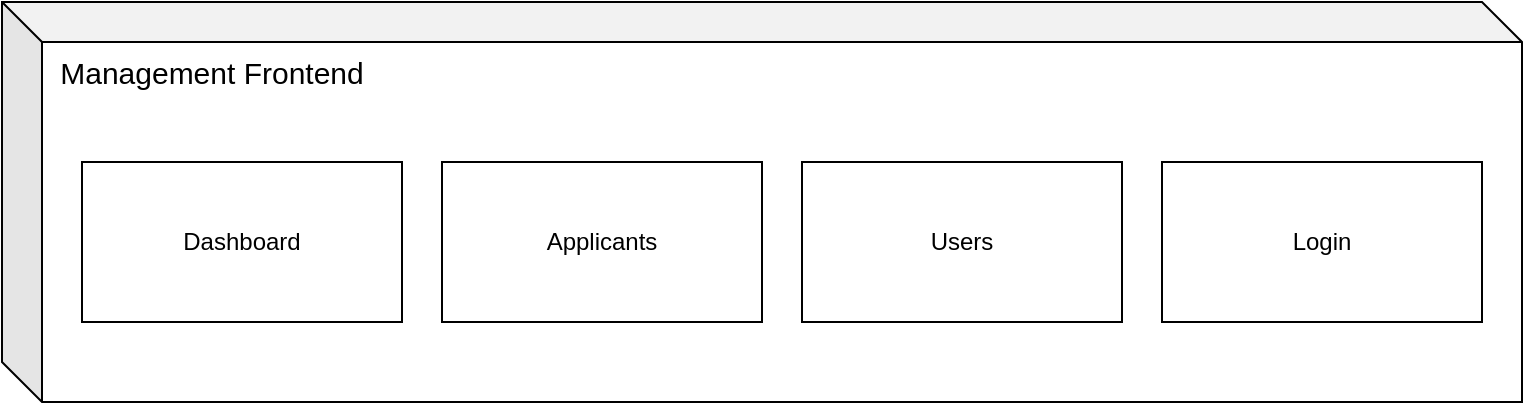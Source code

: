 <mxfile version="26.0.5">
  <diagram name="Pagina-1" id="5sI4SzSyTYNY-mzSEVjD">
    <mxGraphModel dx="1050" dy="566" grid="1" gridSize="10" guides="1" tooltips="1" connect="1" arrows="1" fold="1" page="1" pageScale="1" pageWidth="1200" pageHeight="1920" math="0" shadow="0">
      <root>
        <mxCell id="0" />
        <mxCell id="1" parent="0" />
        <mxCell id="y0f2MTl_34vHbHh856fC-1" value="" style="shape=cube;whiteSpace=wrap;html=1;boundedLbl=1;backgroundOutline=1;darkOpacity=0.05;darkOpacity2=0.1;" vertex="1" parent="1">
          <mxGeometry x="160" y="80" width="760" height="200" as="geometry" />
        </mxCell>
        <mxCell id="y0f2MTl_34vHbHh856fC-2" value="&lt;font style=&quot;font-size: 15px;&quot;&gt;Management Frontend&lt;/font&gt;" style="text;html=1;align=center;verticalAlign=middle;whiteSpace=wrap;rounded=0;" vertex="1" parent="1">
          <mxGeometry x="180" y="100" width="170" height="30" as="geometry" />
        </mxCell>
        <mxCell id="y0f2MTl_34vHbHh856fC-4" value="Dashboard" style="rounded=0;whiteSpace=wrap;html=1;" vertex="1" parent="1">
          <mxGeometry x="200" y="160" width="160" height="80" as="geometry" />
        </mxCell>
        <mxCell id="y0f2MTl_34vHbHh856fC-5" value="Applicants" style="rounded=0;whiteSpace=wrap;html=1;" vertex="1" parent="1">
          <mxGeometry x="380" y="160" width="160" height="80" as="geometry" />
        </mxCell>
        <mxCell id="y0f2MTl_34vHbHh856fC-6" value="Users" style="rounded=0;whiteSpace=wrap;html=1;" vertex="1" parent="1">
          <mxGeometry x="560" y="160" width="160" height="80" as="geometry" />
        </mxCell>
        <mxCell id="y0f2MTl_34vHbHh856fC-7" value="&lt;div&gt;Login&lt;/div&gt;" style="rounded=0;whiteSpace=wrap;html=1;" vertex="1" parent="1">
          <mxGeometry x="740" y="160" width="160" height="80" as="geometry" />
        </mxCell>
      </root>
    </mxGraphModel>
  </diagram>
</mxfile>
